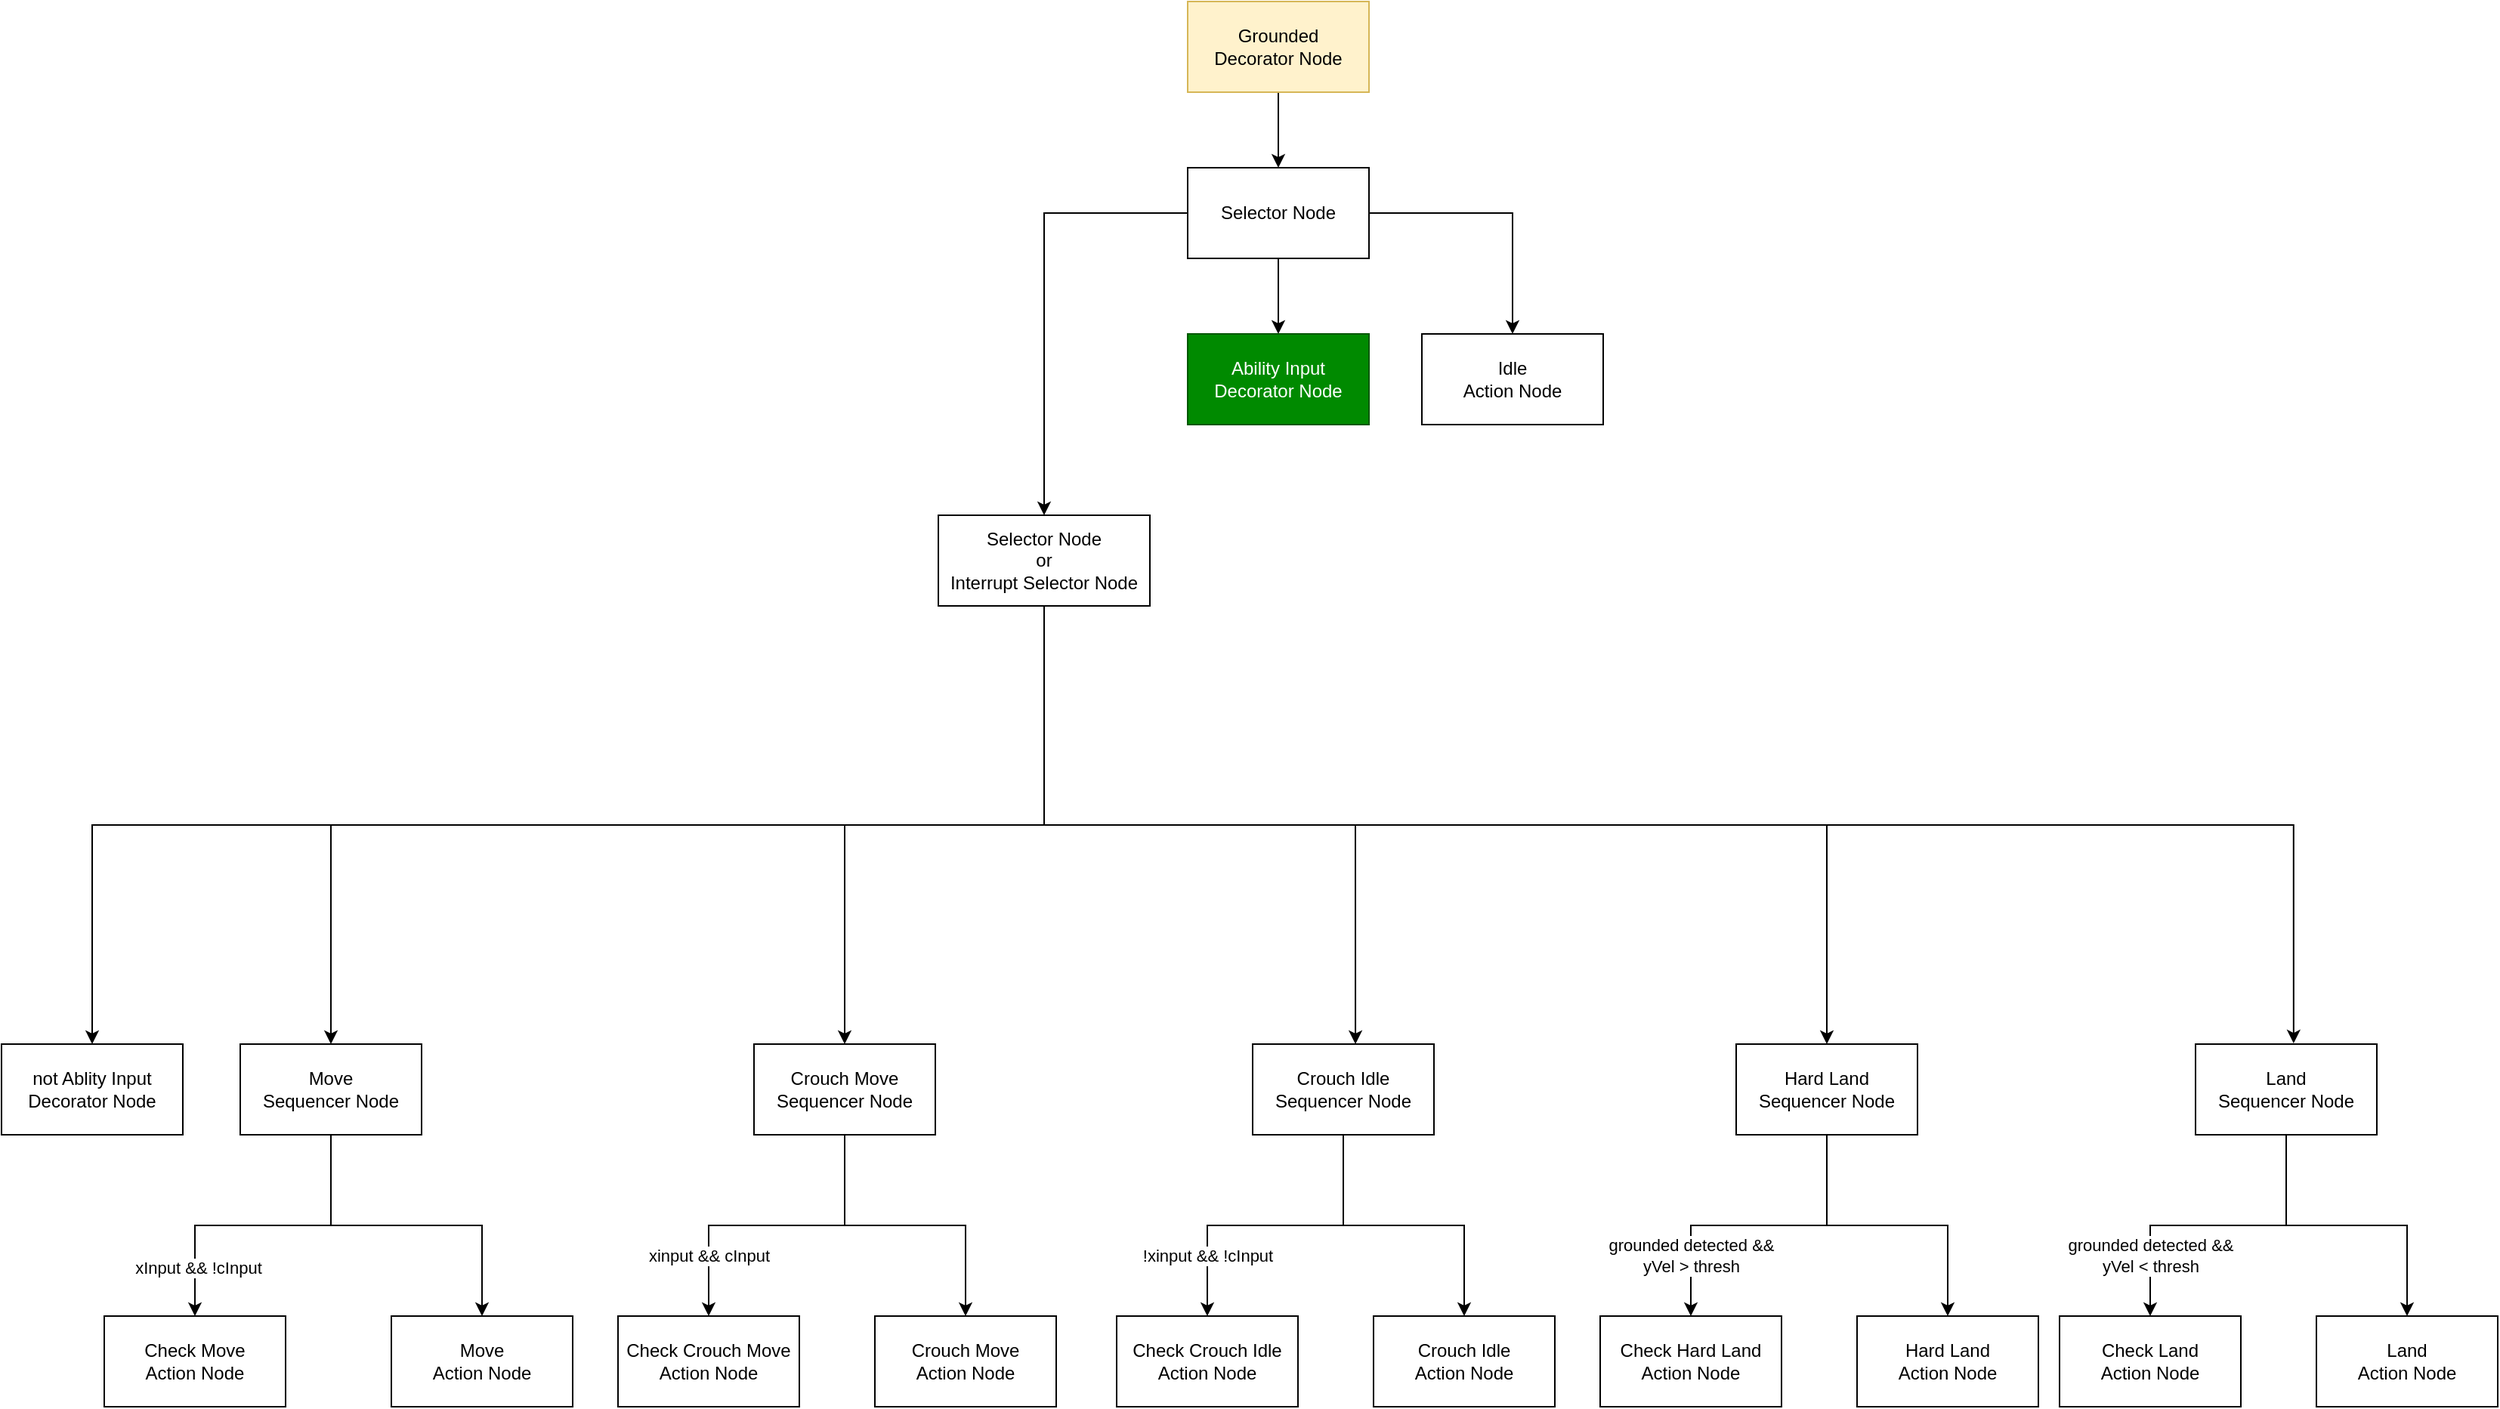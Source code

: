 <mxfile version="24.2.5" type="device">
  <diagram name="第 1 页" id="FkE1v761iVMdHnmlcI_C">
    <mxGraphModel dx="2245" dy="820" grid="1" gridSize="10" guides="1" tooltips="1" connect="1" arrows="1" fold="1" page="1" pageScale="1" pageWidth="827" pageHeight="1169" math="0" shadow="0">
      <root>
        <mxCell id="0" />
        <mxCell id="1" parent="0" />
        <mxCell id="A-GMauDxcaeP0dt87HX1-1" value="Idle&lt;div&gt;Action Node&lt;/div&gt;" style="rounded=0;whiteSpace=wrap;html=1;" parent="1" vertex="1">
          <mxGeometry x="550" y="490" width="120" height="60" as="geometry" />
        </mxCell>
        <mxCell id="A-GMauDxcaeP0dt87HX1-2" value="Move&lt;div&gt;Action Node&lt;/div&gt;" style="rounded=0;whiteSpace=wrap;html=1;" parent="1" vertex="1">
          <mxGeometry x="-132" y="1140" width="120" height="60" as="geometry" />
        </mxCell>
        <mxCell id="A-GMauDxcaeP0dt87HX1-3" value="Check Move&lt;div&gt;Action Node&lt;/div&gt;" style="rounded=0;whiteSpace=wrap;html=1;" parent="1" vertex="1">
          <mxGeometry x="-322" y="1140" width="120" height="60" as="geometry" />
        </mxCell>
        <mxCell id="A-GMauDxcaeP0dt87HX1-4" style="edgeStyle=orthogonalEdgeStyle;rounded=0;orthogonalLoop=1;jettySize=auto;html=1;entryX=0.5;entryY=0;entryDx=0;entryDy=0;" parent="1" source="A-GMauDxcaeP0dt87HX1-7" target="A-GMauDxcaeP0dt87HX1-3" edge="1">
          <mxGeometry relative="1" as="geometry" />
        </mxCell>
        <mxCell id="A-GMauDxcaeP0dt87HX1-5" value="xInput &amp;amp;&amp;amp; !cInput" style="edgeLabel;html=1;align=center;verticalAlign=middle;resizable=0;points=[];" parent="A-GMauDxcaeP0dt87HX1-4" vertex="1" connectable="0">
          <mxGeometry x="0.695" y="2" relative="1" as="geometry">
            <mxPoint as="offset" />
          </mxGeometry>
        </mxCell>
        <mxCell id="A-GMauDxcaeP0dt87HX1-6" style="edgeStyle=orthogonalEdgeStyle;rounded=0;orthogonalLoop=1;jettySize=auto;html=1;" parent="1" source="A-GMauDxcaeP0dt87HX1-7" target="A-GMauDxcaeP0dt87HX1-2" edge="1">
          <mxGeometry relative="1" as="geometry" />
        </mxCell>
        <mxCell id="A-GMauDxcaeP0dt87HX1-7" value="Move&lt;div&gt;Sequencer Node&lt;/div&gt;" style="rounded=0;whiteSpace=wrap;html=1;" parent="1" vertex="1">
          <mxGeometry x="-232" y="960" width="120" height="60" as="geometry" />
        </mxCell>
        <mxCell id="A-GMauDxcaeP0dt87HX1-8" value="&lt;div&gt;Crouch Move&lt;/div&gt;&lt;div&gt;Action Node&lt;/div&gt;" style="rounded=0;whiteSpace=wrap;html=1;" parent="1" vertex="1">
          <mxGeometry x="188" y="1140" width="120" height="60" as="geometry" />
        </mxCell>
        <mxCell id="A-GMauDxcaeP0dt87HX1-9" value="Check Crouch Move&lt;div&gt;Action Node&lt;/div&gt;" style="rounded=0;whiteSpace=wrap;html=1;" parent="1" vertex="1">
          <mxGeometry x="18" y="1140" width="120" height="60" as="geometry" />
        </mxCell>
        <mxCell id="A-GMauDxcaeP0dt87HX1-10" style="edgeStyle=orthogonalEdgeStyle;rounded=0;orthogonalLoop=1;jettySize=auto;html=1;entryX=0.5;entryY=0;entryDx=0;entryDy=0;" parent="1" source="A-GMauDxcaeP0dt87HX1-13" target="A-GMauDxcaeP0dt87HX1-9" edge="1">
          <mxGeometry relative="1" as="geometry" />
        </mxCell>
        <mxCell id="A-GMauDxcaeP0dt87HX1-11" value="xinput &amp;amp;&amp;amp; cInput" style="edgeLabel;html=1;align=center;verticalAlign=middle;resizable=0;points=[];" parent="A-GMauDxcaeP0dt87HX1-10" vertex="1" connectable="0">
          <mxGeometry x="0.619" relative="1" as="geometry">
            <mxPoint as="offset" />
          </mxGeometry>
        </mxCell>
        <mxCell id="A-GMauDxcaeP0dt87HX1-12" style="edgeStyle=orthogonalEdgeStyle;rounded=0;orthogonalLoop=1;jettySize=auto;html=1;" parent="1" source="A-GMauDxcaeP0dt87HX1-13" target="A-GMauDxcaeP0dt87HX1-8" edge="1">
          <mxGeometry relative="1" as="geometry" />
        </mxCell>
        <mxCell id="A-GMauDxcaeP0dt87HX1-13" value="&lt;div&gt;Crouch Move&lt;/div&gt;&lt;div&gt;Sequencer Node&lt;/div&gt;" style="rounded=0;whiteSpace=wrap;html=1;" parent="1" vertex="1">
          <mxGeometry x="108" y="960" width="120" height="60" as="geometry" />
        </mxCell>
        <mxCell id="A-GMauDxcaeP0dt87HX1-14" value="&lt;div&gt;Crouch Idle&lt;/div&gt;&lt;div&gt;Action Node&lt;/div&gt;" style="rounded=0;whiteSpace=wrap;html=1;" parent="1" vertex="1">
          <mxGeometry x="518" y="1140" width="120" height="60" as="geometry" />
        </mxCell>
        <mxCell id="A-GMauDxcaeP0dt87HX1-15" value="Check Crouch Idle&lt;div&gt;Action Node&lt;/div&gt;" style="rounded=0;whiteSpace=wrap;html=1;" parent="1" vertex="1">
          <mxGeometry x="348" y="1140" width="120" height="60" as="geometry" />
        </mxCell>
        <mxCell id="A-GMauDxcaeP0dt87HX1-16" style="edgeStyle=orthogonalEdgeStyle;rounded=0;orthogonalLoop=1;jettySize=auto;html=1;entryX=0.5;entryY=0;entryDx=0;entryDy=0;" parent="1" source="A-GMauDxcaeP0dt87HX1-19" target="A-GMauDxcaeP0dt87HX1-15" edge="1">
          <mxGeometry relative="1" as="geometry" />
        </mxCell>
        <mxCell id="A-GMauDxcaeP0dt87HX1-17" value="!xinput &amp;amp;&amp;amp; !cInput" style="edgeLabel;html=1;align=center;verticalAlign=middle;resizable=0;points=[];" parent="A-GMauDxcaeP0dt87HX1-16" vertex="1" connectable="0">
          <mxGeometry x="0.619" relative="1" as="geometry">
            <mxPoint as="offset" />
          </mxGeometry>
        </mxCell>
        <mxCell id="A-GMauDxcaeP0dt87HX1-18" style="edgeStyle=orthogonalEdgeStyle;rounded=0;orthogonalLoop=1;jettySize=auto;html=1;" parent="1" source="A-GMauDxcaeP0dt87HX1-19" target="A-GMauDxcaeP0dt87HX1-14" edge="1">
          <mxGeometry relative="1" as="geometry" />
        </mxCell>
        <mxCell id="A-GMauDxcaeP0dt87HX1-19" value="&lt;div&gt;Crouch Idle&lt;/div&gt;&lt;div&gt;Sequencer Node&lt;/div&gt;" style="rounded=0;whiteSpace=wrap;html=1;" parent="1" vertex="1">
          <mxGeometry x="438" y="960" width="120" height="60" as="geometry" />
        </mxCell>
        <mxCell id="A-GMauDxcaeP0dt87HX1-44" style="edgeStyle=orthogonalEdgeStyle;rounded=0;orthogonalLoop=1;jettySize=auto;html=1;exitX=0.5;exitY=1;exitDx=0;exitDy=0;entryX=0.5;entryY=0;entryDx=0;entryDy=0;" parent="1" source="A-GMauDxcaeP0dt87HX1-20" target="A-GMauDxcaeP0dt87HX1-40" edge="1">
          <mxGeometry relative="1" as="geometry" />
        </mxCell>
        <mxCell id="A-GMauDxcaeP0dt87HX1-20" value="Grounded&lt;div&gt;Decorator Node&lt;/div&gt;" style="rounded=0;whiteSpace=wrap;html=1;fillColor=#fff2cc;strokeColor=#d6b656;" parent="1" vertex="1">
          <mxGeometry x="395" y="270" width="120" height="60" as="geometry" />
        </mxCell>
        <mxCell id="A-GMauDxcaeP0dt87HX1-21" style="edgeStyle=orthogonalEdgeStyle;rounded=0;orthogonalLoop=1;jettySize=auto;html=1;entryX=0.5;entryY=0;entryDx=0;entryDy=0;exitX=0.5;exitY=1;exitDx=0;exitDy=0;" parent="1" source="A-GMauDxcaeP0dt87HX1-24" target="A-GMauDxcaeP0dt87HX1-7" edge="1">
          <mxGeometry relative="1" as="geometry" />
        </mxCell>
        <mxCell id="A-GMauDxcaeP0dt87HX1-22" style="edgeStyle=orthogonalEdgeStyle;rounded=0;orthogonalLoop=1;jettySize=auto;html=1;entryX=0.5;entryY=0;entryDx=0;entryDy=0;exitX=0.5;exitY=1;exitDx=0;exitDy=0;" parent="1" source="A-GMauDxcaeP0dt87HX1-24" target="A-GMauDxcaeP0dt87HX1-13" edge="1">
          <mxGeometry relative="1" as="geometry" />
        </mxCell>
        <mxCell id="A-GMauDxcaeP0dt87HX1-23" style="edgeStyle=orthogonalEdgeStyle;rounded=0;orthogonalLoop=1;jettySize=auto;html=1;exitX=0.5;exitY=1;exitDx=0;exitDy=0;entryX=0.5;entryY=0;entryDx=0;entryDy=0;" parent="1" source="A-GMauDxcaeP0dt87HX1-24" target="A-GMauDxcaeP0dt87HX1-31" edge="1">
          <mxGeometry relative="1" as="geometry" />
        </mxCell>
        <mxCell id="3X7uuvItlEw1P2rMQdYE-2" style="edgeStyle=orthogonalEdgeStyle;rounded=0;orthogonalLoop=1;jettySize=auto;html=1;exitX=0.5;exitY=1;exitDx=0;exitDy=0;entryX=0.5;entryY=0;entryDx=0;entryDy=0;" edge="1" parent="1" source="A-GMauDxcaeP0dt87HX1-24" target="3X7uuvItlEw1P2rMQdYE-1">
          <mxGeometry relative="1" as="geometry" />
        </mxCell>
        <mxCell id="A-GMauDxcaeP0dt87HX1-24" value="Selector Node&lt;div&gt;or&lt;/div&gt;&lt;div&gt;Interrupt Selector Node&lt;/div&gt;" style="rounded=0;whiteSpace=wrap;html=1;" parent="1" vertex="1">
          <mxGeometry x="230" y="610" width="140" height="60" as="geometry" />
        </mxCell>
        <mxCell id="A-GMauDxcaeP0dt87HX1-25" style="edgeStyle=orthogonalEdgeStyle;rounded=0;orthogonalLoop=1;jettySize=auto;html=1;entryX=0.567;entryY=0;entryDx=0;entryDy=0;entryPerimeter=0;exitX=0.5;exitY=1;exitDx=0;exitDy=0;" parent="1" source="A-GMauDxcaeP0dt87HX1-24" target="A-GMauDxcaeP0dt87HX1-19" edge="1">
          <mxGeometry relative="1" as="geometry" />
        </mxCell>
        <mxCell id="A-GMauDxcaeP0dt87HX1-26" value="&lt;div&gt;Hard Land&lt;br&gt;&lt;/div&gt;&lt;div&gt;Action Node&lt;/div&gt;" style="rounded=0;whiteSpace=wrap;html=1;" parent="1" vertex="1">
          <mxGeometry x="838" y="1140" width="120" height="60" as="geometry" />
        </mxCell>
        <mxCell id="A-GMauDxcaeP0dt87HX1-27" value="Check Hard Land&lt;div&gt;Action Node&lt;/div&gt;" style="rounded=0;whiteSpace=wrap;html=1;" parent="1" vertex="1">
          <mxGeometry x="668" y="1140" width="120" height="60" as="geometry" />
        </mxCell>
        <mxCell id="A-GMauDxcaeP0dt87HX1-28" style="edgeStyle=orthogonalEdgeStyle;rounded=0;orthogonalLoop=1;jettySize=auto;html=1;entryX=0.5;entryY=0;entryDx=0;entryDy=0;" parent="1" source="A-GMauDxcaeP0dt87HX1-31" target="A-GMauDxcaeP0dt87HX1-27" edge="1">
          <mxGeometry relative="1" as="geometry" />
        </mxCell>
        <mxCell id="A-GMauDxcaeP0dt87HX1-29" value="grounded detected &amp;amp;&amp;amp;&lt;div&gt;yVel &amp;gt; thresh&lt;/div&gt;" style="edgeLabel;html=1;align=center;verticalAlign=middle;resizable=0;points=[];" parent="A-GMauDxcaeP0dt87HX1-28" vertex="1" connectable="0">
          <mxGeometry x="0.619" relative="1" as="geometry">
            <mxPoint as="offset" />
          </mxGeometry>
        </mxCell>
        <mxCell id="A-GMauDxcaeP0dt87HX1-30" style="edgeStyle=orthogonalEdgeStyle;rounded=0;orthogonalLoop=1;jettySize=auto;html=1;" parent="1" source="A-GMauDxcaeP0dt87HX1-31" target="A-GMauDxcaeP0dt87HX1-26" edge="1">
          <mxGeometry relative="1" as="geometry" />
        </mxCell>
        <mxCell id="A-GMauDxcaeP0dt87HX1-31" value="&lt;div&gt;Hard Land&lt;/div&gt;&lt;div&gt;Sequencer Node&lt;/div&gt;" style="rounded=0;whiteSpace=wrap;html=1;" parent="1" vertex="1">
          <mxGeometry x="758" y="960" width="120" height="60" as="geometry" />
        </mxCell>
        <mxCell id="A-GMauDxcaeP0dt87HX1-32" value="&lt;div&gt;Land&lt;/div&gt;&lt;div&gt;Action Node&lt;/div&gt;" style="rounded=0;whiteSpace=wrap;html=1;" parent="1" vertex="1">
          <mxGeometry x="1142" y="1140" width="120" height="60" as="geometry" />
        </mxCell>
        <mxCell id="A-GMauDxcaeP0dt87HX1-33" value="Check Land&lt;div&gt;Action Node&lt;/div&gt;" style="rounded=0;whiteSpace=wrap;html=1;" parent="1" vertex="1">
          <mxGeometry x="972" y="1140" width="120" height="60" as="geometry" />
        </mxCell>
        <mxCell id="A-GMauDxcaeP0dt87HX1-34" style="edgeStyle=orthogonalEdgeStyle;rounded=0;orthogonalLoop=1;jettySize=auto;html=1;entryX=0.5;entryY=0;entryDx=0;entryDy=0;" parent="1" source="A-GMauDxcaeP0dt87HX1-37" target="A-GMauDxcaeP0dt87HX1-33" edge="1">
          <mxGeometry relative="1" as="geometry" />
        </mxCell>
        <mxCell id="A-GMauDxcaeP0dt87HX1-35" value="grounded detected &amp;amp;&amp;amp;&lt;div&gt;yVel &amp;lt; thresh&lt;/div&gt;" style="edgeLabel;html=1;align=center;verticalAlign=middle;resizable=0;points=[];" parent="A-GMauDxcaeP0dt87HX1-34" vertex="1" connectable="0">
          <mxGeometry x="0.619" relative="1" as="geometry">
            <mxPoint as="offset" />
          </mxGeometry>
        </mxCell>
        <mxCell id="A-GMauDxcaeP0dt87HX1-36" style="edgeStyle=orthogonalEdgeStyle;rounded=0;orthogonalLoop=1;jettySize=auto;html=1;" parent="1" source="A-GMauDxcaeP0dt87HX1-37" target="A-GMauDxcaeP0dt87HX1-32" edge="1">
          <mxGeometry relative="1" as="geometry" />
        </mxCell>
        <mxCell id="A-GMauDxcaeP0dt87HX1-37" value="&lt;div&gt;Land&lt;/div&gt;&lt;div&gt;Sequencer Node&lt;/div&gt;" style="rounded=0;whiteSpace=wrap;html=1;" parent="1" vertex="1">
          <mxGeometry x="1062" y="960" width="120" height="60" as="geometry" />
        </mxCell>
        <mxCell id="A-GMauDxcaeP0dt87HX1-38" style="edgeStyle=orthogonalEdgeStyle;rounded=0;orthogonalLoop=1;jettySize=auto;html=1;entryX=0.541;entryY=-0.008;entryDx=0;entryDy=0;entryPerimeter=0;exitX=0.5;exitY=1;exitDx=0;exitDy=0;" parent="1" source="A-GMauDxcaeP0dt87HX1-24" target="A-GMauDxcaeP0dt87HX1-37" edge="1">
          <mxGeometry relative="1" as="geometry" />
        </mxCell>
        <mxCell id="A-GMauDxcaeP0dt87HX1-45" style="edgeStyle=orthogonalEdgeStyle;rounded=0;orthogonalLoop=1;jettySize=auto;html=1;entryX=0.5;entryY=0;entryDx=0;entryDy=0;" parent="1" source="A-GMauDxcaeP0dt87HX1-40" target="A-GMauDxcaeP0dt87HX1-24" edge="1">
          <mxGeometry relative="1" as="geometry">
            <mxPoint x="300" y="490" as="targetPoint" />
          </mxGeometry>
        </mxCell>
        <mxCell id="A-GMauDxcaeP0dt87HX1-47" style="edgeStyle=orthogonalEdgeStyle;rounded=0;orthogonalLoop=1;jettySize=auto;html=1;entryX=0.5;entryY=0;entryDx=0;entryDy=0;" parent="1" source="A-GMauDxcaeP0dt87HX1-40" target="A-GMauDxcaeP0dt87HX1-43" edge="1">
          <mxGeometry relative="1" as="geometry" />
        </mxCell>
        <mxCell id="A-GMauDxcaeP0dt87HX1-48" style="edgeStyle=orthogonalEdgeStyle;rounded=0;orthogonalLoop=1;jettySize=auto;html=1;" parent="1" source="A-GMauDxcaeP0dt87HX1-40" target="A-GMauDxcaeP0dt87HX1-1" edge="1">
          <mxGeometry relative="1" as="geometry" />
        </mxCell>
        <mxCell id="A-GMauDxcaeP0dt87HX1-40" value="Selector Node" style="rounded=0;whiteSpace=wrap;html=1;" parent="1" vertex="1">
          <mxGeometry x="395" y="380" width="120" height="60" as="geometry" />
        </mxCell>
        <mxCell id="A-GMauDxcaeP0dt87HX1-43" value="&lt;div&gt;Ability Input&lt;/div&gt;&lt;div&gt;Decorator Node&lt;/div&gt;" style="rounded=0;whiteSpace=wrap;html=1;fillColor=#008a00;strokeColor=#005700;fontColor=#ffffff;" parent="1" vertex="1">
          <mxGeometry x="395" y="490" width="120" height="60" as="geometry" />
        </mxCell>
        <mxCell id="3X7uuvItlEw1P2rMQdYE-1" value="not Ablity Input&lt;div&gt;Decorator Node&lt;/div&gt;" style="rounded=0;whiteSpace=wrap;html=1;" vertex="1" parent="1">
          <mxGeometry x="-390" y="960" width="120" height="60" as="geometry" />
        </mxCell>
      </root>
    </mxGraphModel>
  </diagram>
</mxfile>
